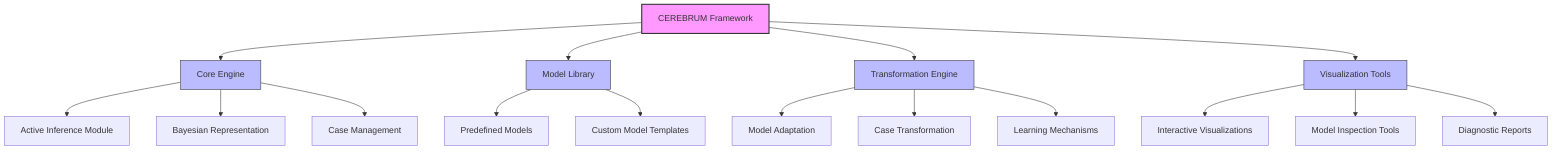 graph TD
    A[CEREBRUM Framework] --> B[Core Engine]
    A --> C[Model Library]
    A --> D[Transformation Engine]
    A --> E[Visualization Tools]
    
    B --> B1[Active Inference Module]
    B --> B2[Bayesian Representation]
    B --> B3[Case Management]
    
    C --> C1[Predefined Models]
    C --> C2[Custom Model Templates]
    
    D --> D1[Model Adaptation]
    D --> D2[Case Transformation]
    D --> D3[Learning Mechanisms]
    
    E --> E1[Interactive Visualizations]
    E --> E2[Model Inspection Tools]
    E --> E3[Diagnostic Reports]
    
    style A fill:#f9f,stroke:#333,stroke-width:2px
    style B fill:#bbf,stroke:#333
    style C fill:#bbf,stroke:#333
    style D fill:#bbf,stroke:#333
    style E fill:#bbf,stroke:#333